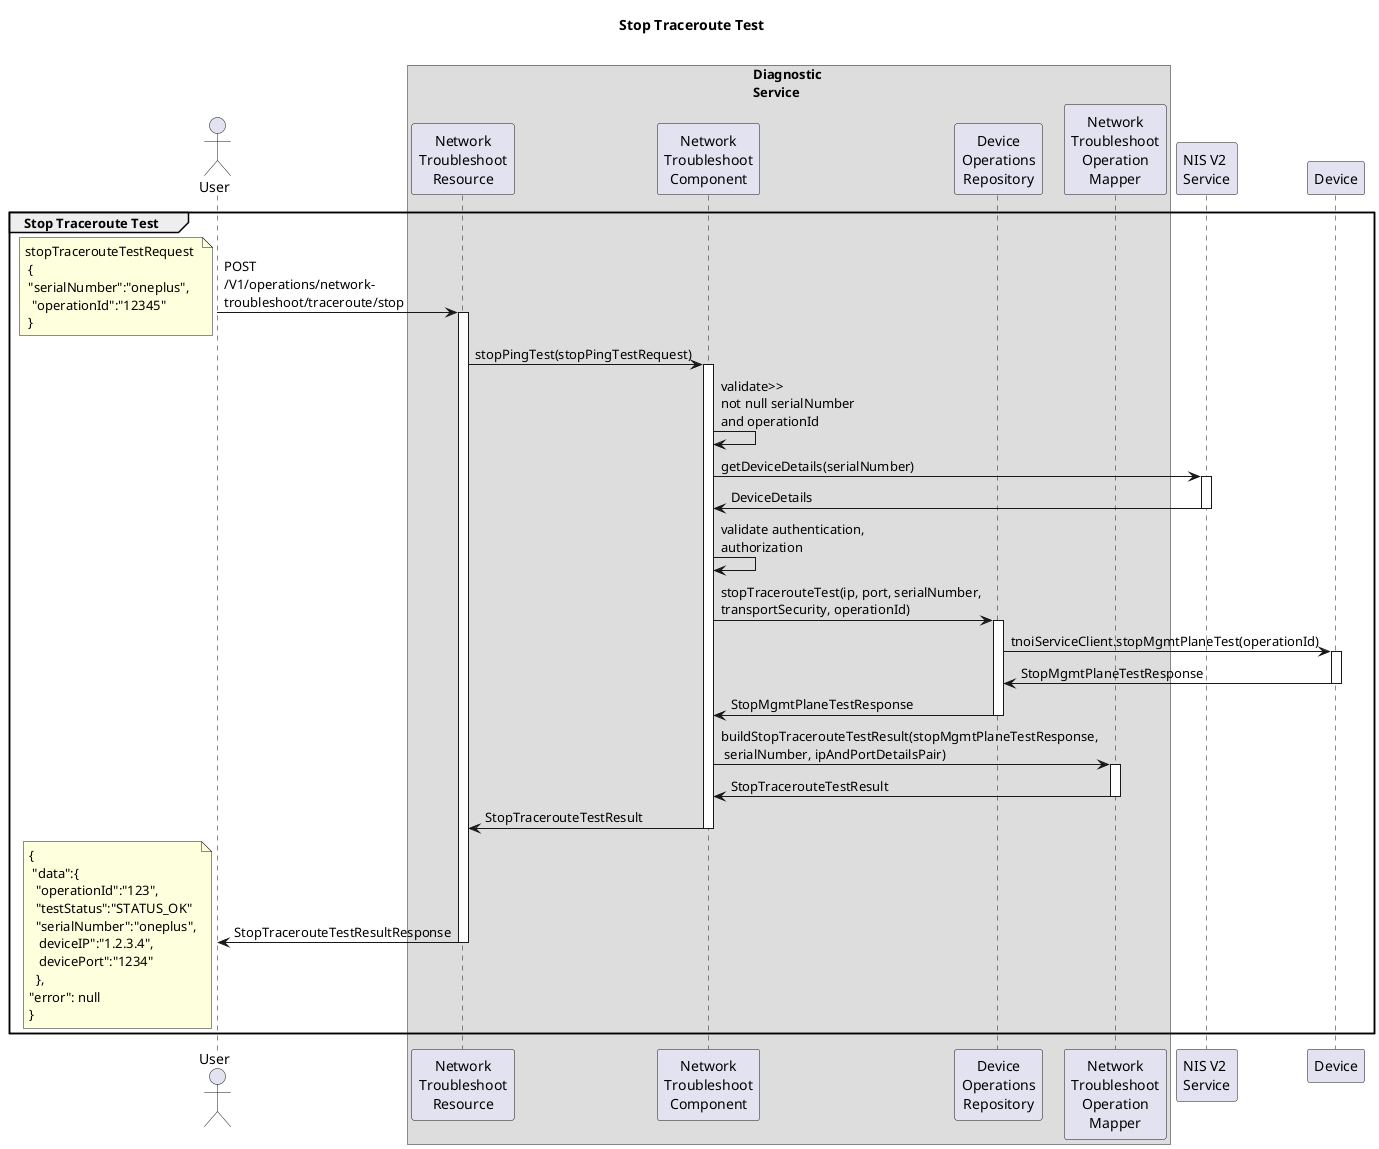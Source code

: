 @startuml

title Stop Traceroute Test\n

actor "User" as user
box "Diagnostic \nService"
participant "Network\nTroubleshoot\nResource" as ntr
participant "Network\nTroubleshoot\nComponent" as ntc
participant "Device\nOperations\nRepository" as dor
participant "Network\nTroubleshoot\nOperation\nMapper" as ntm
end box
participant "NIS V2 \nService" as nis
participant "Device" as device

group Stop Traceroute Test
	user -> ntr ++: POST\n/V1/operations/network-\ntroubleshoot/traceroute/stop
	note left: stopTracerouteTestRequest \n { \n "serialNumber":"oneplus",\n  "operationId":"12345"\n }
		ntr -> ntc ++: stopPingTest(stopPingTestRequest)
			ntc -> ntc : validate>>\nnot null serialNumber\nand operationId
			ntc -> nis ++: getDeviceDetails(serialNumber)
			nis -> ntc --: DeviceDetails
			ntc -> ntc : validate authentication,\nauthorization
			ntc -> dor ++: stopTracerouteTest(ip, port, serialNumber,\ntransportSecurity, operationId)
				dor -> device ++: tnoiServiceClient.stopMgmtPlaneTest(operationId)
				device -> dor --: StopMgmtPlaneTestResponse
			dor -> ntc --: StopMgmtPlaneTestResponse
			ntc -> ntm ++: buildStopTracerouteTestResult(stopMgmtPlaneTestResponse,\n serialNumber, ipAndPortDetailsPair)
			ntm -> ntc --: StopTracerouteTestResult
		ntc -> ntr --: StopTracerouteTestResult
	ntr -> user --: StopTracerouteTestResultResponse
	note left:  { \n "data":{ \n  "operationId":"123",\n  "testStatus":"STATUS_OK"\n  "serialNumber":"oneplus",\n   deviceIP":"1.2.3.4",\n   devicePort":"1234"\n  }, \n"error": null\n}	
end
@enduml